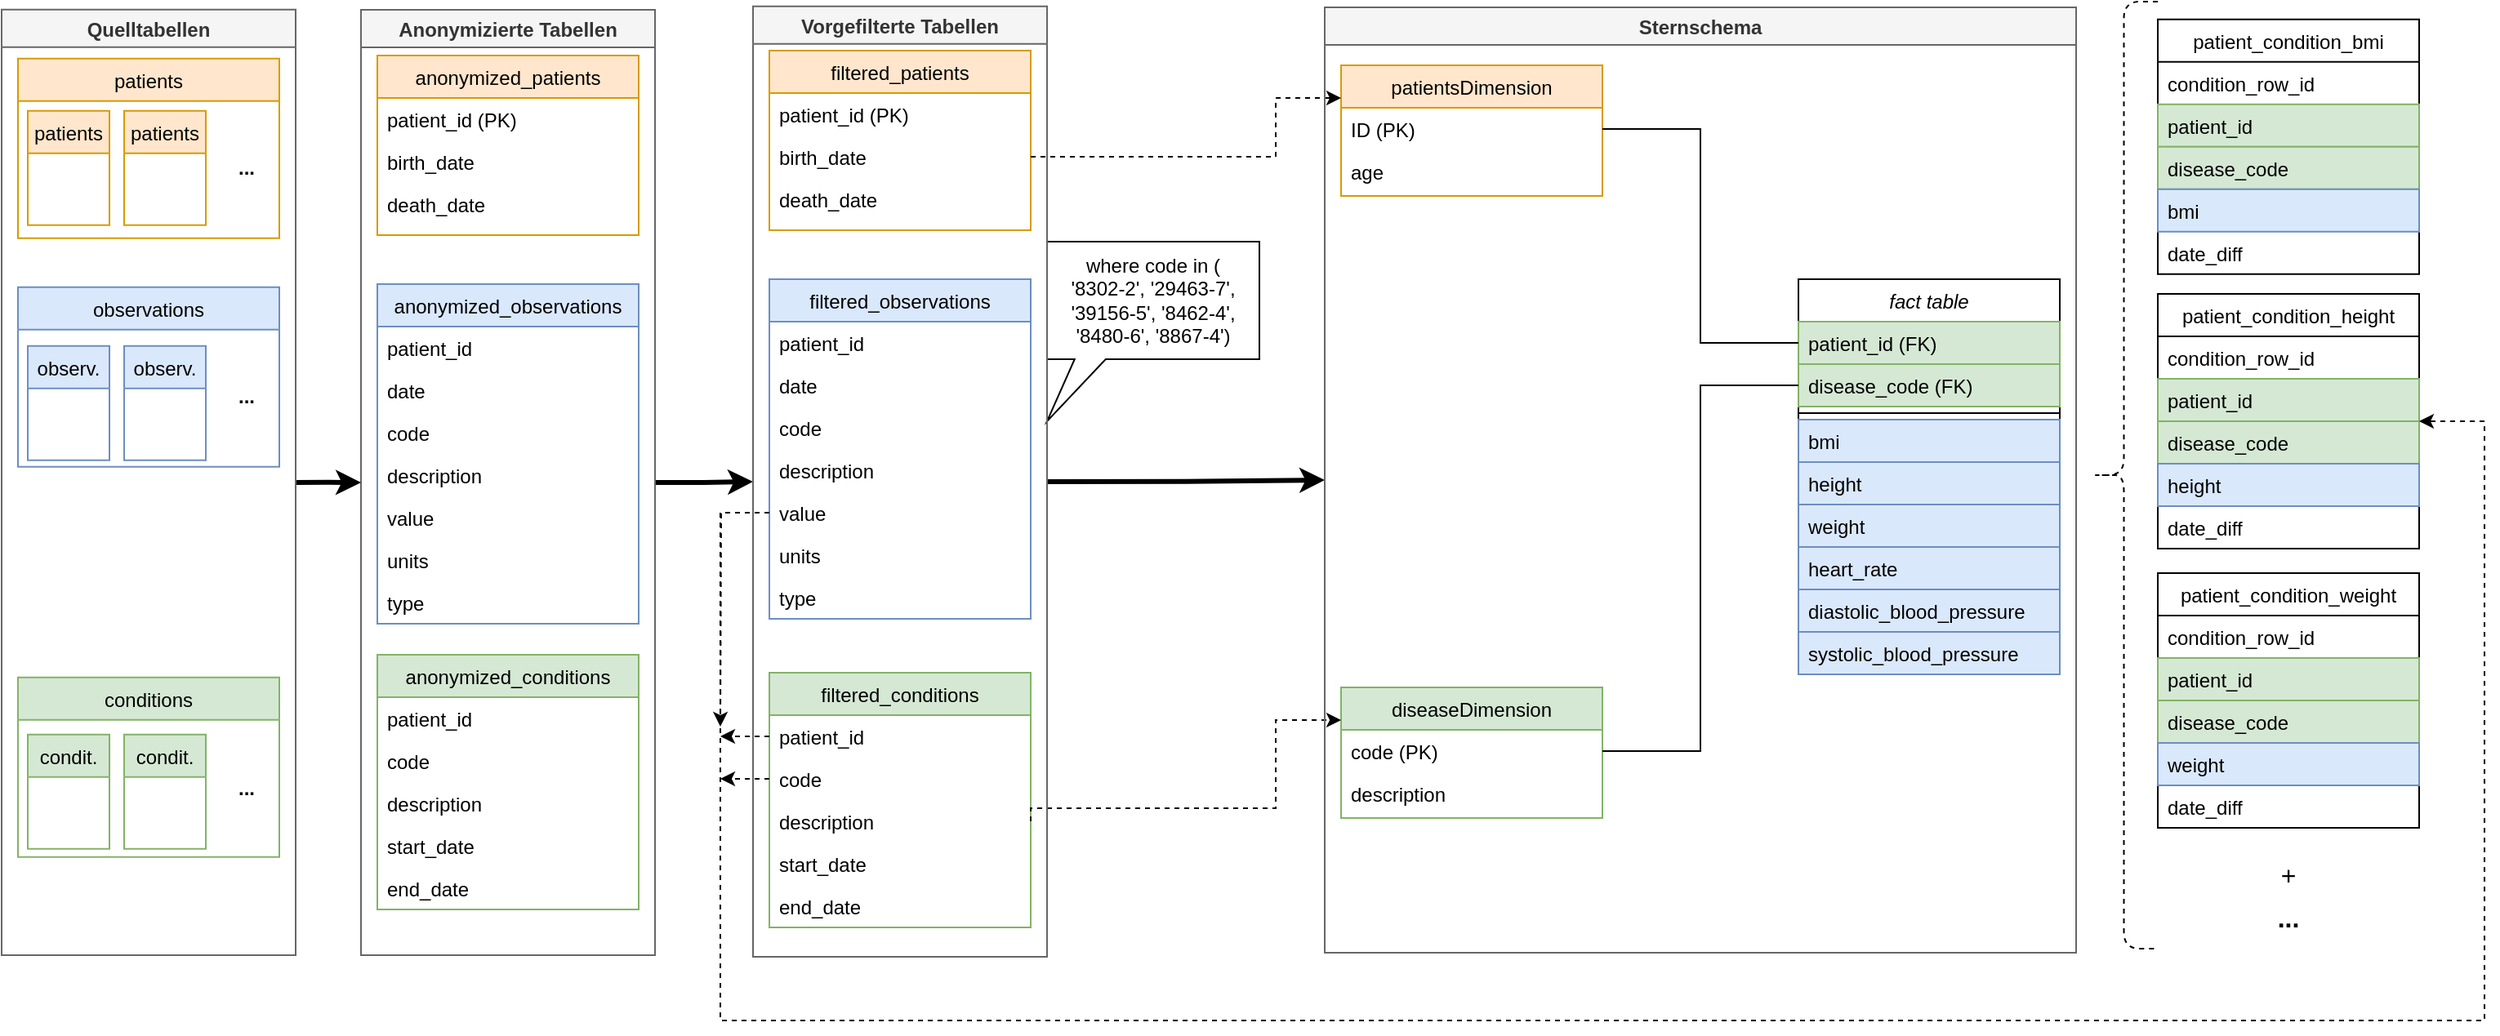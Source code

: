 <mxfile version="20.1.1" type="device"><diagram id="C5RBs43oDa-KdzZeNtuy" name="Page-1"><mxGraphModel dx="2557" dy="912" grid="1" gridSize="10" guides="1" tooltips="1" connect="1" arrows="1" fold="1" page="1" pageScale="1" pageWidth="827" pageHeight="1169" math="0" shadow="0"><root><mxCell id="WIyWlLk6GJQsqaUBKTNV-0"/><mxCell id="WIyWlLk6GJQsqaUBKTNV-1" parent="WIyWlLk6GJQsqaUBKTNV-0"/><mxCell id="zkfFHV4jXpPFQw0GAbJ--0" value="fact table" style="swimlane;fontStyle=2;align=center;verticalAlign=top;childLayout=stackLayout;horizontal=1;startSize=26;horizontalStack=0;resizeParent=1;resizeLast=0;collapsible=1;marginBottom=0;rounded=0;shadow=0;strokeWidth=1;" parent="WIyWlLk6GJQsqaUBKTNV-1" vertex="1"><mxGeometry x="1020" y="216" width="160" height="242" as="geometry"><mxRectangle x="230" y="140" width="160" height="26" as="alternateBounds"/></mxGeometry></mxCell><mxCell id="zkfFHV4jXpPFQw0GAbJ--1" value="patient_id (FK)" style="text;align=left;verticalAlign=top;spacingLeft=4;spacingRight=4;overflow=hidden;rotatable=0;points=[[0,0.5],[1,0.5]];portConstraint=eastwest;fontStyle=0;fillColor=#d5e8d4;strokeColor=#82b366;" parent="zkfFHV4jXpPFQw0GAbJ--0" vertex="1"><mxGeometry y="26" width="160" height="26" as="geometry"/></mxCell><mxCell id="qMmVZTo50jKwcGNxzZUX-9" value="disease_code (FK)" style="text;align=left;verticalAlign=top;spacingLeft=4;spacingRight=4;overflow=hidden;rotatable=0;points=[[0,0.5],[1,0.5]];portConstraint=eastwest;rounded=0;shadow=0;html=0;fontStyle=0;fillColor=#d5e8d4;strokeColor=#82b366;" parent="zkfFHV4jXpPFQw0GAbJ--0" vertex="1"><mxGeometry y="52" width="160" height="26" as="geometry"/></mxCell><mxCell id="zkfFHV4jXpPFQw0GAbJ--4" value="" style="line;html=1;strokeWidth=1;align=left;verticalAlign=middle;spacingTop=-1;spacingLeft=3;spacingRight=3;rotatable=0;labelPosition=right;points=[];portConstraint=eastwest;" parent="zkfFHV4jXpPFQw0GAbJ--0" vertex="1"><mxGeometry y="78" width="160" height="8" as="geometry"/></mxCell><mxCell id="qMmVZTo50jKwcGNxzZUX-28" value="bmi" style="text;align=left;verticalAlign=top;spacingLeft=4;spacingRight=4;overflow=hidden;rotatable=0;points=[[0,0.5],[1,0.5]];portConstraint=eastwest;fillColor=#dae8fc;strokeColor=#6c8ebf;" parent="zkfFHV4jXpPFQw0GAbJ--0" vertex="1"><mxGeometry y="86" width="160" height="26" as="geometry"/></mxCell><mxCell id="qMmVZTo50jKwcGNxzZUX-29" value="height" style="text;align=left;verticalAlign=top;spacingLeft=4;spacingRight=4;overflow=hidden;rotatable=0;points=[[0,0.5],[1,0.5]];portConstraint=eastwest;fillColor=#dae8fc;strokeColor=#6c8ebf;" parent="zkfFHV4jXpPFQw0GAbJ--0" vertex="1"><mxGeometry y="112" width="160" height="26" as="geometry"/></mxCell><mxCell id="zkfFHV4jXpPFQw0GAbJ--5" value="weight" style="text;align=left;verticalAlign=top;spacingLeft=4;spacingRight=4;overflow=hidden;rotatable=0;points=[[0,0.5],[1,0.5]];portConstraint=eastwest;fillColor=#dae8fc;strokeColor=#6c8ebf;" parent="zkfFHV4jXpPFQw0GAbJ--0" vertex="1"><mxGeometry y="138" width="160" height="26" as="geometry"/></mxCell><mxCell id="t4IKYssKCoXJ1zRdxXGO-13" value="heart_rate" style="text;align=left;verticalAlign=top;spacingLeft=4;spacingRight=4;overflow=hidden;rotatable=0;points=[[0,0.5],[1,0.5]];portConstraint=eastwest;fillColor=#dae8fc;strokeColor=#6c8ebf;" parent="zkfFHV4jXpPFQw0GAbJ--0" vertex="1"><mxGeometry y="164" width="160" height="26" as="geometry"/></mxCell><mxCell id="t4IKYssKCoXJ1zRdxXGO-14" value="diastolic_blood_pressure" style="text;align=left;verticalAlign=top;spacingLeft=4;spacingRight=4;overflow=hidden;rotatable=0;points=[[0,0.5],[1,0.5]];portConstraint=eastwest;fillColor=#dae8fc;strokeColor=#6c8ebf;" parent="zkfFHV4jXpPFQw0GAbJ--0" vertex="1"><mxGeometry y="190" width="160" height="26" as="geometry"/></mxCell><mxCell id="t4IKYssKCoXJ1zRdxXGO-15" value="systolic_blood_pressure" style="text;align=left;verticalAlign=top;spacingLeft=4;spacingRight=4;overflow=hidden;rotatable=0;points=[[0,0.5],[1,0.5]];portConstraint=eastwest;fillColor=#dae8fc;strokeColor=#6c8ebf;" parent="zkfFHV4jXpPFQw0GAbJ--0" vertex="1"><mxGeometry y="216" width="160" height="26" as="geometry"/></mxCell><mxCell id="zkfFHV4jXpPFQw0GAbJ--13" value="filtered_observations" style="swimlane;fontStyle=0;align=center;verticalAlign=top;childLayout=stackLayout;horizontal=1;startSize=26;horizontalStack=0;resizeParent=1;resizeLast=0;collapsible=1;marginBottom=0;rounded=0;shadow=0;strokeWidth=1;fillColor=#dae8fc;strokeColor=#6c8ebf;" parent="WIyWlLk6GJQsqaUBKTNV-1" vertex="1"><mxGeometry x="390" y="216" width="160" height="208" as="geometry"><mxRectangle x="340" y="380" width="170" height="26" as="alternateBounds"/></mxGeometry></mxCell><mxCell id="zkfFHV4jXpPFQw0GAbJ--14" value="patient_id" style="text;align=left;verticalAlign=top;spacingLeft=4;spacingRight=4;overflow=hidden;rotatable=0;points=[[0,0.5],[1,0.5]];portConstraint=eastwest;fontStyle=0" parent="zkfFHV4jXpPFQw0GAbJ--13" vertex="1"><mxGeometry y="26" width="160" height="26" as="geometry"/></mxCell><mxCell id="qMmVZTo50jKwcGNxzZUX-24" value="date" style="text;align=left;verticalAlign=top;spacingLeft=4;spacingRight=4;overflow=hidden;rotatable=0;points=[[0,0.5],[1,0.5]];portConstraint=eastwest;" parent="zkfFHV4jXpPFQw0GAbJ--13" vertex="1"><mxGeometry y="52" width="160" height="26" as="geometry"/></mxCell><mxCell id="qMmVZTo50jKwcGNxzZUX-25" value="code" style="text;align=left;verticalAlign=top;spacingLeft=4;spacingRight=4;overflow=hidden;rotatable=0;points=[[0,0.5],[1,0.5]];portConstraint=eastwest;" parent="zkfFHV4jXpPFQw0GAbJ--13" vertex="1"><mxGeometry y="78" width="160" height="26" as="geometry"/></mxCell><mxCell id="MTl4-KDIqjhqHCB-wZ2S-9" value="description" style="text;align=left;verticalAlign=top;spacingLeft=4;spacingRight=4;overflow=hidden;rotatable=0;points=[[0,0.5],[1,0.5]];portConstraint=eastwest;" parent="zkfFHV4jXpPFQw0GAbJ--13" vertex="1"><mxGeometry y="104" width="160" height="26" as="geometry"/></mxCell><mxCell id="MTl4-KDIqjhqHCB-wZ2S-10" value="value" style="text;align=left;verticalAlign=top;spacingLeft=4;spacingRight=4;overflow=hidden;rotatable=0;points=[[0,0.5],[1,0.5]];portConstraint=eastwest;" parent="zkfFHV4jXpPFQw0GAbJ--13" vertex="1"><mxGeometry y="130" width="160" height="26" as="geometry"/></mxCell><mxCell id="MTl4-KDIqjhqHCB-wZ2S-11" value="units" style="text;align=left;verticalAlign=top;spacingLeft=4;spacingRight=4;overflow=hidden;rotatable=0;points=[[0,0.5],[1,0.5]];portConstraint=eastwest;" parent="zkfFHV4jXpPFQw0GAbJ--13" vertex="1"><mxGeometry y="156" width="160" height="26" as="geometry"/></mxCell><mxCell id="qMmVZTo50jKwcGNxzZUX-26" value="type" style="text;align=left;verticalAlign=top;spacingLeft=4;spacingRight=4;overflow=hidden;rotatable=0;points=[[0,0.5],[1,0.5]];portConstraint=eastwest;" parent="zkfFHV4jXpPFQw0GAbJ--13" vertex="1"><mxGeometry y="182" width="160" height="26" as="geometry"/></mxCell><mxCell id="zkfFHV4jXpPFQw0GAbJ--17" value="patientsDimension" style="swimlane;fontStyle=0;align=center;verticalAlign=top;childLayout=stackLayout;horizontal=1;startSize=26;horizontalStack=0;resizeParent=1;resizeLast=0;collapsible=1;marginBottom=0;rounded=0;shadow=0;strokeWidth=1;fillColor=#ffe6cc;strokeColor=#d79b00;" parent="WIyWlLk6GJQsqaUBKTNV-1" vertex="1"><mxGeometry x="740" y="85" width="160" height="80" as="geometry"><mxRectangle x="550" y="140" width="160" height="26" as="alternateBounds"/></mxGeometry></mxCell><mxCell id="zkfFHV4jXpPFQw0GAbJ--18" value="ID (PK)" style="text;align=left;verticalAlign=top;spacingLeft=4;spacingRight=4;overflow=hidden;rotatable=0;points=[[0,0.5],[1,0.5]];portConstraint=eastwest;fontStyle=0" parent="zkfFHV4jXpPFQw0GAbJ--17" vertex="1"><mxGeometry y="26" width="160" height="26" as="geometry"/></mxCell><mxCell id="zkfFHV4jXpPFQw0GAbJ--19" value="age" style="text;align=left;verticalAlign=top;spacingLeft=4;spacingRight=4;overflow=hidden;rotatable=0;points=[[0,0.5],[1,0.5]];portConstraint=eastwest;rounded=0;shadow=0;html=0;" parent="zkfFHV4jXpPFQw0GAbJ--17" vertex="1"><mxGeometry y="52" width="160" height="26" as="geometry"/></mxCell><mxCell id="qMmVZTo50jKwcGNxzZUX-12" value="filtered_conditions" style="swimlane;fontStyle=0;align=center;verticalAlign=top;childLayout=stackLayout;horizontal=1;startSize=26;horizontalStack=0;resizeParent=1;resizeLast=0;collapsible=1;marginBottom=0;rounded=0;shadow=0;strokeWidth=1;fillColor=#d5e8d4;strokeColor=#82b366;" parent="WIyWlLk6GJQsqaUBKTNV-1" vertex="1"><mxGeometry x="390" y="457" width="160" height="156" as="geometry"><mxRectangle x="230" y="140" width="160" height="26" as="alternateBounds"/></mxGeometry></mxCell><mxCell id="qMmVZTo50jKwcGNxzZUX-14" value="patient_id" style="text;align=left;verticalAlign=top;spacingLeft=4;spacingRight=4;overflow=hidden;rotatable=0;points=[[0,0.5],[1,0.5]];portConstraint=eastwest;rounded=0;shadow=0;html=0;" parent="qMmVZTo50jKwcGNxzZUX-12" vertex="1"><mxGeometry y="26" width="160" height="26" as="geometry"/></mxCell><mxCell id="t4IKYssKCoXJ1zRdxXGO-10" value="code" style="text;align=left;verticalAlign=top;spacingLeft=4;spacingRight=4;overflow=hidden;rotatable=0;points=[[0,0.5],[1,0.5]];portConstraint=eastwest;rounded=0;shadow=0;html=0;" parent="qMmVZTo50jKwcGNxzZUX-12" vertex="1"><mxGeometry y="52" width="160" height="26" as="geometry"/></mxCell><mxCell id="t4IKYssKCoXJ1zRdxXGO-11" value="description" style="text;align=left;verticalAlign=top;spacingLeft=4;spacingRight=4;overflow=hidden;rotatable=0;points=[[0,0.5],[1,0.5]];portConstraint=eastwest;rounded=0;shadow=0;html=0;" parent="qMmVZTo50jKwcGNxzZUX-12" vertex="1"><mxGeometry y="78" width="160" height="26" as="geometry"/></mxCell><mxCell id="t4IKYssKCoXJ1zRdxXGO-12" value="start_date" style="text;align=left;verticalAlign=top;spacingLeft=4;spacingRight=4;overflow=hidden;rotatable=0;points=[[0,0.5],[1,0.5]];portConstraint=eastwest;rounded=0;shadow=0;html=0;" parent="qMmVZTo50jKwcGNxzZUX-12" vertex="1"><mxGeometry y="104" width="160" height="26" as="geometry"/></mxCell><mxCell id="MTl4-KDIqjhqHCB-wZ2S-8" value="end_date" style="text;align=left;verticalAlign=top;spacingLeft=4;spacingRight=4;overflow=hidden;rotatable=0;points=[[0,0.5],[1,0.5]];portConstraint=eastwest;rounded=0;shadow=0;html=0;" parent="qMmVZTo50jKwcGNxzZUX-12" vertex="1"><mxGeometry y="130" width="160" height="26" as="geometry"/></mxCell><mxCell id="t4IKYssKCoXJ1zRdxXGO-0" value="diseaseDimension" style="swimlane;fontStyle=0;align=center;verticalAlign=top;childLayout=stackLayout;horizontal=1;startSize=26;horizontalStack=0;resizeParent=1;resizeLast=0;collapsible=1;marginBottom=0;rounded=0;shadow=0;strokeWidth=1;fillColor=#d5e8d4;strokeColor=#82b366;" parent="WIyWlLk6GJQsqaUBKTNV-1" vertex="1"><mxGeometry x="740" y="466" width="160" height="80" as="geometry"><mxRectangle x="550" y="140" width="160" height="26" as="alternateBounds"/></mxGeometry></mxCell><mxCell id="t4IKYssKCoXJ1zRdxXGO-1" value="code (PK)" style="text;align=left;verticalAlign=top;spacingLeft=4;spacingRight=4;overflow=hidden;rotatable=0;points=[[0,0.5],[1,0.5]];portConstraint=eastwest;fontStyle=0" parent="t4IKYssKCoXJ1zRdxXGO-0" vertex="1"><mxGeometry y="26" width="160" height="26" as="geometry"/></mxCell><mxCell id="t4IKYssKCoXJ1zRdxXGO-2" value="description" style="text;align=left;verticalAlign=top;spacingLeft=4;spacingRight=4;overflow=hidden;rotatable=0;points=[[0,0.5],[1,0.5]];portConstraint=eastwest;rounded=0;shadow=0;html=0;" parent="t4IKYssKCoXJ1zRdxXGO-0" vertex="1"><mxGeometry y="52" width="160" height="26" as="geometry"/></mxCell><mxCell id="MTl4-KDIqjhqHCB-wZ2S-0" value="filtered_patients" style="swimlane;fontStyle=0;align=center;verticalAlign=top;childLayout=stackLayout;horizontal=1;startSize=26;horizontalStack=0;resizeParent=1;resizeLast=0;collapsible=1;marginBottom=0;rounded=0;shadow=0;strokeWidth=1;fillColor=#ffe6cc;strokeColor=#d79b00;" parent="WIyWlLk6GJQsqaUBKTNV-1" vertex="1"><mxGeometry x="390" y="76" width="160" height="110" as="geometry"><mxRectangle x="230" y="140" width="160" height="26" as="alternateBounds"/></mxGeometry></mxCell><mxCell id="MTl4-KDIqjhqHCB-wZ2S-2" value="patient_id (PK)" style="text;align=left;verticalAlign=top;spacingLeft=4;spacingRight=4;overflow=hidden;rotatable=0;points=[[0,0.5],[1,0.5]];portConstraint=eastwest;rounded=0;shadow=0;html=0;" parent="MTl4-KDIqjhqHCB-wZ2S-0" vertex="1"><mxGeometry y="26" width="160" height="26" as="geometry"/></mxCell><mxCell id="MTl4-KDIqjhqHCB-wZ2S-4" value="birth_date" style="text;align=left;verticalAlign=top;spacingLeft=4;spacingRight=4;overflow=hidden;rotatable=0;points=[[0,0.5],[1,0.5]];portConstraint=eastwest;rounded=0;shadow=0;html=0;" parent="MTl4-KDIqjhqHCB-wZ2S-0" vertex="1"><mxGeometry y="52" width="160" height="26" as="geometry"/></mxCell><mxCell id="MTl4-KDIqjhqHCB-wZ2S-5" value="death_date" style="text;align=left;verticalAlign=top;spacingLeft=4;spacingRight=4;overflow=hidden;rotatable=0;points=[[0,0.5],[1,0.5]];portConstraint=eastwest;rounded=0;shadow=0;html=0;" parent="MTl4-KDIqjhqHCB-wZ2S-0" vertex="1"><mxGeometry y="78" width="160" height="26" as="geometry"/></mxCell><mxCell id="MTl4-KDIqjhqHCB-wZ2S-13" value="where code in (&lt;br&gt;'8302-2', '29463-7', '39156-5', '8462-4', '8480-6', '8867-4')" style="shape=callout;whiteSpace=wrap;html=1;perimeter=calloutPerimeter;position2=0;size=38;position=0.13;base=19;" parent="WIyWlLk6GJQsqaUBKTNV-1" vertex="1"><mxGeometry x="560" y="193" width="130" height="110" as="geometry"/></mxCell><mxCell id="MTl4-KDIqjhqHCB-wZ2S-15" value="patient_condition_bmi" style="swimlane;fontStyle=0;align=center;verticalAlign=top;childLayout=stackLayout;horizontal=1;startSize=26;horizontalStack=0;resizeParent=1;resizeLast=0;collapsible=1;marginBottom=0;rounded=0;shadow=0;strokeWidth=1;" parent="WIyWlLk6GJQsqaUBKTNV-1" vertex="1"><mxGeometry x="1240" y="56.89" width="160" height="156" as="geometry"><mxRectangle x="230" y="140" width="160" height="26" as="alternateBounds"/></mxGeometry></mxCell><mxCell id="MTl4-KDIqjhqHCB-wZ2S-16" value="condition_row_id" style="text;align=left;verticalAlign=top;spacingLeft=4;spacingRight=4;overflow=hidden;rotatable=0;points=[[0,0.5],[1,0.5]];portConstraint=eastwest;rounded=0;shadow=0;html=0;" parent="MTl4-KDIqjhqHCB-wZ2S-15" vertex="1"><mxGeometry y="26" width="160" height="26" as="geometry"/></mxCell><mxCell id="MTl4-KDIqjhqHCB-wZ2S-17" value="patient_id" style="text;align=left;verticalAlign=top;spacingLeft=4;spacingRight=4;overflow=hidden;rotatable=0;points=[[0,0.5],[1,0.5]];portConstraint=eastwest;rounded=0;shadow=0;html=0;fillColor=#d5e8d4;strokeColor=#82b366;" parent="MTl4-KDIqjhqHCB-wZ2S-15" vertex="1"><mxGeometry y="52" width="160" height="26" as="geometry"/></mxCell><mxCell id="MTl4-KDIqjhqHCB-wZ2S-18" value="disease_code" style="text;align=left;verticalAlign=top;spacingLeft=4;spacingRight=4;overflow=hidden;rotatable=0;points=[[0,0.5],[1,0.5]];portConstraint=eastwest;rounded=0;shadow=0;html=0;fillColor=#d5e8d4;strokeColor=#82b366;" parent="MTl4-KDIqjhqHCB-wZ2S-15" vertex="1"><mxGeometry y="78" width="160" height="26" as="geometry"/></mxCell><mxCell id="MTl4-KDIqjhqHCB-wZ2S-19" value="bmi" style="text;align=left;verticalAlign=top;spacingLeft=4;spacingRight=4;overflow=hidden;rotatable=0;points=[[0,0.5],[1,0.5]];portConstraint=eastwest;rounded=0;shadow=0;html=0;fillColor=#dae8fc;strokeColor=#6c8ebf;" parent="MTl4-KDIqjhqHCB-wZ2S-15" vertex="1"><mxGeometry y="104" width="160" height="26" as="geometry"/></mxCell><mxCell id="MTl4-KDIqjhqHCB-wZ2S-20" value="date_diff" style="text;align=left;verticalAlign=top;spacingLeft=4;spacingRight=4;overflow=hidden;rotatable=0;points=[[0,0.5],[1,0.5]];portConstraint=eastwest;rounded=0;shadow=0;html=0;" parent="MTl4-KDIqjhqHCB-wZ2S-15" vertex="1"><mxGeometry y="130" width="160" height="26" as="geometry"/></mxCell><mxCell id="MTl4-KDIqjhqHCB-wZ2S-21" value="patient_condition_height" style="swimlane;fontStyle=0;align=center;verticalAlign=top;childLayout=stackLayout;horizontal=1;startSize=26;horizontalStack=0;resizeParent=1;resizeLast=0;collapsible=1;marginBottom=0;rounded=0;shadow=0;strokeWidth=1;" parent="WIyWlLk6GJQsqaUBKTNV-1" vertex="1"><mxGeometry x="1240" y="225" width="160" height="156" as="geometry"><mxRectangle x="230" y="140" width="160" height="26" as="alternateBounds"/></mxGeometry></mxCell><mxCell id="MTl4-KDIqjhqHCB-wZ2S-22" value="condition_row_id" style="text;align=left;verticalAlign=top;spacingLeft=4;spacingRight=4;overflow=hidden;rotatable=0;points=[[0,0.5],[1,0.5]];portConstraint=eastwest;rounded=0;shadow=0;html=0;" parent="MTl4-KDIqjhqHCB-wZ2S-21" vertex="1"><mxGeometry y="26" width="160" height="26" as="geometry"/></mxCell><mxCell id="MTl4-KDIqjhqHCB-wZ2S-23" value="patient_id" style="text;align=left;verticalAlign=top;spacingLeft=4;spacingRight=4;overflow=hidden;rotatable=0;points=[[0,0.5],[1,0.5]];portConstraint=eastwest;rounded=0;shadow=0;html=0;fillColor=#d5e8d4;strokeColor=#82b366;" parent="MTl4-KDIqjhqHCB-wZ2S-21" vertex="1"><mxGeometry y="52" width="160" height="26" as="geometry"/></mxCell><mxCell id="MTl4-KDIqjhqHCB-wZ2S-24" value="disease_code" style="text;align=left;verticalAlign=top;spacingLeft=4;spacingRight=4;overflow=hidden;rotatable=0;points=[[0,0.5],[1,0.5]];portConstraint=eastwest;rounded=0;shadow=0;html=0;fillColor=#d5e8d4;strokeColor=#82b366;" parent="MTl4-KDIqjhqHCB-wZ2S-21" vertex="1"><mxGeometry y="78" width="160" height="26" as="geometry"/></mxCell><mxCell id="MTl4-KDIqjhqHCB-wZ2S-25" value="height" style="text;align=left;verticalAlign=top;spacingLeft=4;spacingRight=4;overflow=hidden;rotatable=0;points=[[0,0.5],[1,0.5]];portConstraint=eastwest;rounded=0;shadow=0;html=0;fillColor=#dae8fc;strokeColor=#6c8ebf;" parent="MTl4-KDIqjhqHCB-wZ2S-21" vertex="1"><mxGeometry y="104" width="160" height="26" as="geometry"/></mxCell><mxCell id="MTl4-KDIqjhqHCB-wZ2S-26" value="date_diff" style="text;align=left;verticalAlign=top;spacingLeft=4;spacingRight=4;overflow=hidden;rotatable=0;points=[[0,0.5],[1,0.5]];portConstraint=eastwest;rounded=0;shadow=0;html=0;" parent="MTl4-KDIqjhqHCB-wZ2S-21" vertex="1"><mxGeometry y="130" width="160" height="26" as="geometry"/></mxCell><mxCell id="MTl4-KDIqjhqHCB-wZ2S-27" value="patient_condition_weight" style="swimlane;fontStyle=0;align=center;verticalAlign=top;childLayout=stackLayout;horizontal=1;startSize=26;horizontalStack=0;resizeParent=1;resizeLast=0;collapsible=1;marginBottom=0;rounded=0;shadow=0;strokeWidth=1;" parent="WIyWlLk6GJQsqaUBKTNV-1" vertex="1"><mxGeometry x="1240" y="396" width="160" height="156" as="geometry"><mxRectangle x="230" y="140" width="160" height="26" as="alternateBounds"/></mxGeometry></mxCell><mxCell id="MTl4-KDIqjhqHCB-wZ2S-28" value="condition_row_id" style="text;align=left;verticalAlign=top;spacingLeft=4;spacingRight=4;overflow=hidden;rotatable=0;points=[[0,0.5],[1,0.5]];portConstraint=eastwest;rounded=0;shadow=0;html=0;" parent="MTl4-KDIqjhqHCB-wZ2S-27" vertex="1"><mxGeometry y="26" width="160" height="26" as="geometry"/></mxCell><mxCell id="MTl4-KDIqjhqHCB-wZ2S-29" value="patient_id" style="text;align=left;verticalAlign=top;spacingLeft=4;spacingRight=4;overflow=hidden;rotatable=0;points=[[0,0.5],[1,0.5]];portConstraint=eastwest;rounded=0;shadow=0;html=0;fillColor=#d5e8d4;strokeColor=#82b366;" parent="MTl4-KDIqjhqHCB-wZ2S-27" vertex="1"><mxGeometry y="52" width="160" height="26" as="geometry"/></mxCell><mxCell id="MTl4-KDIqjhqHCB-wZ2S-30" value="disease_code" style="text;align=left;verticalAlign=top;spacingLeft=4;spacingRight=4;overflow=hidden;rotatable=0;points=[[0,0.5],[1,0.5]];portConstraint=eastwest;rounded=0;shadow=0;html=0;fillColor=#d5e8d4;strokeColor=#82b366;" parent="MTl4-KDIqjhqHCB-wZ2S-27" vertex="1"><mxGeometry y="78" width="160" height="26" as="geometry"/></mxCell><mxCell id="MTl4-KDIqjhqHCB-wZ2S-31" value="weight" style="text;align=left;verticalAlign=top;spacingLeft=4;spacingRight=4;overflow=hidden;rotatable=0;points=[[0,0.5],[1,0.5]];portConstraint=eastwest;rounded=0;shadow=0;html=0;fillColor=#dae8fc;strokeColor=#6c8ebf;" parent="MTl4-KDIqjhqHCB-wZ2S-27" vertex="1"><mxGeometry y="104" width="160" height="26" as="geometry"/></mxCell><mxCell id="MTl4-KDIqjhqHCB-wZ2S-32" value="date_diff" style="text;align=left;verticalAlign=top;spacingLeft=4;spacingRight=4;overflow=hidden;rotatable=0;points=[[0,0.5],[1,0.5]];portConstraint=eastwest;rounded=0;shadow=0;html=0;" parent="MTl4-KDIqjhqHCB-wZ2S-27" vertex="1"><mxGeometry y="130" width="160" height="26" as="geometry"/></mxCell><mxCell id="5xCJcdMKKyz4jh48oasc-56" style="edgeStyle=orthogonalEdgeStyle;rounded=0;orthogonalLoop=1;jettySize=auto;html=1;exitX=1;exitY=0.5;exitDx=0;exitDy=0;entryX=0;entryY=0.5;entryDx=0;entryDy=0;endArrow=classic;endFill=1;strokeWidth=3;" edge="1" parent="WIyWlLk6GJQsqaUBKTNV-1" source="cdO47ENHXWpeeM8S2Q83-11" target="5xCJcdMKKyz4jh48oasc-42"><mxGeometry relative="1" as="geometry"/></mxCell><mxCell id="cdO47ENHXWpeeM8S2Q83-11" value="Anonymizierte Tabellen" style="swimlane;fillColor=#f5f5f5;fontColor=#333333;strokeColor=#666666;" parent="WIyWlLk6GJQsqaUBKTNV-1" vertex="1"><mxGeometry x="140" y="51" width="180" height="579" as="geometry"/></mxCell><mxCell id="cdO47ENHXWpeeM8S2Q83-37" value="&lt;font style=&quot;font-size: 16px;&quot;&gt;&lt;b&gt;...&lt;/b&gt;&lt;/font&gt;" style="text;html=1;strokeColor=none;fillColor=none;align=center;verticalAlign=middle;whiteSpace=wrap;rounded=0;" parent="WIyWlLk6GJQsqaUBKTNV-1" vertex="1"><mxGeometry x="1290" y="592" width="60" height="30" as="geometry"/></mxCell><mxCell id="cdO47ENHXWpeeM8S2Q83-38" value="" style="shape=curlyBracket;whiteSpace=wrap;html=1;rounded=1;fontSize=16;rotation=0;size=0.5;strokeColor=default;dashed=1;" parent="WIyWlLk6GJQsqaUBKTNV-1" vertex="1"><mxGeometry x="1198.5" y="46" width="41.5" height="580" as="geometry"/></mxCell><mxCell id="cdO47ENHXWpeeM8S2Q83-42" value="+" style="text;html=1;strokeColor=none;fillColor=none;align=center;verticalAlign=middle;whiteSpace=wrap;rounded=0;fontSize=16;" parent="WIyWlLk6GJQsqaUBKTNV-1" vertex="1"><mxGeometry x="1305" y="566" width="30" height="30" as="geometry"/></mxCell><mxCell id="5xCJcdMKKyz4jh48oasc-0" value="anonymized_observations" style="swimlane;fontStyle=0;align=center;verticalAlign=top;childLayout=stackLayout;horizontal=1;startSize=26;horizontalStack=0;resizeParent=1;resizeLast=0;collapsible=1;marginBottom=0;rounded=0;shadow=0;strokeWidth=1;fillColor=#dae8fc;strokeColor=#6c8ebf;" vertex="1" parent="WIyWlLk6GJQsqaUBKTNV-1"><mxGeometry x="150" y="219" width="160" height="208" as="geometry"><mxRectangle x="340" y="380" width="170" height="26" as="alternateBounds"/></mxGeometry></mxCell><mxCell id="5xCJcdMKKyz4jh48oasc-1" value="patient_id" style="text;align=left;verticalAlign=top;spacingLeft=4;spacingRight=4;overflow=hidden;rotatable=0;points=[[0,0.5],[1,0.5]];portConstraint=eastwest;fontStyle=0" vertex="1" parent="5xCJcdMKKyz4jh48oasc-0"><mxGeometry y="26" width="160" height="26" as="geometry"/></mxCell><mxCell id="5xCJcdMKKyz4jh48oasc-2" value="date" style="text;align=left;verticalAlign=top;spacingLeft=4;spacingRight=4;overflow=hidden;rotatable=0;points=[[0,0.5],[1,0.5]];portConstraint=eastwest;" vertex="1" parent="5xCJcdMKKyz4jh48oasc-0"><mxGeometry y="52" width="160" height="26" as="geometry"/></mxCell><mxCell id="5xCJcdMKKyz4jh48oasc-3" value="code" style="text;align=left;verticalAlign=top;spacingLeft=4;spacingRight=4;overflow=hidden;rotatable=0;points=[[0,0.5],[1,0.5]];portConstraint=eastwest;" vertex="1" parent="5xCJcdMKKyz4jh48oasc-0"><mxGeometry y="78" width="160" height="26" as="geometry"/></mxCell><mxCell id="5xCJcdMKKyz4jh48oasc-4" value="description" style="text;align=left;verticalAlign=top;spacingLeft=4;spacingRight=4;overflow=hidden;rotatable=0;points=[[0,0.5],[1,0.5]];portConstraint=eastwest;" vertex="1" parent="5xCJcdMKKyz4jh48oasc-0"><mxGeometry y="104" width="160" height="26" as="geometry"/></mxCell><mxCell id="5xCJcdMKKyz4jh48oasc-5" value="value" style="text;align=left;verticalAlign=top;spacingLeft=4;spacingRight=4;overflow=hidden;rotatable=0;points=[[0,0.5],[1,0.5]];portConstraint=eastwest;" vertex="1" parent="5xCJcdMKKyz4jh48oasc-0"><mxGeometry y="130" width="160" height="26" as="geometry"/></mxCell><mxCell id="5xCJcdMKKyz4jh48oasc-6" value="units" style="text;align=left;verticalAlign=top;spacingLeft=4;spacingRight=4;overflow=hidden;rotatable=0;points=[[0,0.5],[1,0.5]];portConstraint=eastwest;" vertex="1" parent="5xCJcdMKKyz4jh48oasc-0"><mxGeometry y="156" width="160" height="26" as="geometry"/></mxCell><mxCell id="5xCJcdMKKyz4jh48oasc-7" value="type" style="text;align=left;verticalAlign=top;spacingLeft=4;spacingRight=4;overflow=hidden;rotatable=0;points=[[0,0.5],[1,0.5]];portConstraint=eastwest;" vertex="1" parent="5xCJcdMKKyz4jh48oasc-0"><mxGeometry y="182" width="160" height="26" as="geometry"/></mxCell><mxCell id="5xCJcdMKKyz4jh48oasc-8" value="anonymized_conditions" style="swimlane;fontStyle=0;align=center;verticalAlign=top;childLayout=stackLayout;horizontal=1;startSize=26;horizontalStack=0;resizeParent=1;resizeLast=0;collapsible=1;marginBottom=0;rounded=0;shadow=0;strokeWidth=1;fillColor=#d5e8d4;strokeColor=#82b366;" vertex="1" parent="WIyWlLk6GJQsqaUBKTNV-1"><mxGeometry x="150" y="446" width="160" height="156" as="geometry"><mxRectangle x="230" y="140" width="160" height="26" as="alternateBounds"/></mxGeometry></mxCell><mxCell id="5xCJcdMKKyz4jh48oasc-9" value="patient_id" style="text;align=left;verticalAlign=top;spacingLeft=4;spacingRight=4;overflow=hidden;rotatable=0;points=[[0,0.5],[1,0.5]];portConstraint=eastwest;rounded=0;shadow=0;html=0;" vertex="1" parent="5xCJcdMKKyz4jh48oasc-8"><mxGeometry y="26" width="160" height="26" as="geometry"/></mxCell><mxCell id="5xCJcdMKKyz4jh48oasc-10" value="code" style="text;align=left;verticalAlign=top;spacingLeft=4;spacingRight=4;overflow=hidden;rotatable=0;points=[[0,0.5],[1,0.5]];portConstraint=eastwest;rounded=0;shadow=0;html=0;" vertex="1" parent="5xCJcdMKKyz4jh48oasc-8"><mxGeometry y="52" width="160" height="26" as="geometry"/></mxCell><mxCell id="5xCJcdMKKyz4jh48oasc-11" value="description" style="text;align=left;verticalAlign=top;spacingLeft=4;spacingRight=4;overflow=hidden;rotatable=0;points=[[0,0.5],[1,0.5]];portConstraint=eastwest;rounded=0;shadow=0;html=0;" vertex="1" parent="5xCJcdMKKyz4jh48oasc-8"><mxGeometry y="78" width="160" height="26" as="geometry"/></mxCell><mxCell id="5xCJcdMKKyz4jh48oasc-12" value="start_date" style="text;align=left;verticalAlign=top;spacingLeft=4;spacingRight=4;overflow=hidden;rotatable=0;points=[[0,0.5],[1,0.5]];portConstraint=eastwest;rounded=0;shadow=0;html=0;" vertex="1" parent="5xCJcdMKKyz4jh48oasc-8"><mxGeometry y="104" width="160" height="26" as="geometry"/></mxCell><mxCell id="5xCJcdMKKyz4jh48oasc-13" value="end_date" style="text;align=left;verticalAlign=top;spacingLeft=4;spacingRight=4;overflow=hidden;rotatable=0;points=[[0,0.5],[1,0.5]];portConstraint=eastwest;rounded=0;shadow=0;html=0;" vertex="1" parent="5xCJcdMKKyz4jh48oasc-8"><mxGeometry y="130" width="160" height="26" as="geometry"/></mxCell><mxCell id="5xCJcdMKKyz4jh48oasc-14" value="anonymized_patients" style="swimlane;fontStyle=0;align=center;verticalAlign=top;childLayout=stackLayout;horizontal=1;startSize=26;horizontalStack=0;resizeParent=1;resizeLast=0;collapsible=1;marginBottom=0;rounded=0;shadow=0;strokeWidth=1;fillColor=#ffe6cc;strokeColor=#d79b00;" vertex="1" parent="WIyWlLk6GJQsqaUBKTNV-1"><mxGeometry x="150" y="79" width="160" height="110" as="geometry"><mxRectangle x="230" y="140" width="160" height="26" as="alternateBounds"/></mxGeometry></mxCell><mxCell id="5xCJcdMKKyz4jh48oasc-15" value="patient_id (PK)" style="text;align=left;verticalAlign=top;spacingLeft=4;spacingRight=4;overflow=hidden;rotatable=0;points=[[0,0.5],[1,0.5]];portConstraint=eastwest;rounded=0;shadow=0;html=0;" vertex="1" parent="5xCJcdMKKyz4jh48oasc-14"><mxGeometry y="26" width="160" height="26" as="geometry"/></mxCell><mxCell id="5xCJcdMKKyz4jh48oasc-16" value="birth_date" style="text;align=left;verticalAlign=top;spacingLeft=4;spacingRight=4;overflow=hidden;rotatable=0;points=[[0,0.5],[1,0.5]];portConstraint=eastwest;rounded=0;shadow=0;html=0;" vertex="1" parent="5xCJcdMKKyz4jh48oasc-14"><mxGeometry y="52" width="160" height="26" as="geometry"/></mxCell><mxCell id="5xCJcdMKKyz4jh48oasc-17" value="death_date" style="text;align=left;verticalAlign=top;spacingLeft=4;spacingRight=4;overflow=hidden;rotatable=0;points=[[0,0.5],[1,0.5]];portConstraint=eastwest;rounded=0;shadow=0;html=0;" vertex="1" parent="5xCJcdMKKyz4jh48oasc-14"><mxGeometry y="78" width="160" height="26" as="geometry"/></mxCell><mxCell id="5xCJcdMKKyz4jh48oasc-25" style="edgeStyle=orthogonalEdgeStyle;rounded=0;orthogonalLoop=1;jettySize=auto;html=1;exitX=1;exitY=0.5;exitDx=0;exitDy=0;dashed=1;entryX=0;entryY=0.25;entryDx=0;entryDy=0;" edge="1" parent="WIyWlLk6GJQsqaUBKTNV-1" source="MTl4-KDIqjhqHCB-wZ2S-4" target="zkfFHV4jXpPFQw0GAbJ--17"><mxGeometry relative="1" as="geometry"><mxPoint x="740" y="90" as="targetPoint"/><Array as="points"><mxPoint x="700" y="141"/><mxPoint x="700" y="105"/></Array></mxGeometry></mxCell><mxCell id="5xCJcdMKKyz4jh48oasc-26" style="edgeStyle=orthogonalEdgeStyle;rounded=0;orthogonalLoop=1;jettySize=auto;html=1;exitX=1;exitY=0.5;exitDx=0;exitDy=0;entryX=0;entryY=0.25;entryDx=0;entryDy=0;dashed=1;" edge="1" parent="WIyWlLk6GJQsqaUBKTNV-1" source="t4IKYssKCoXJ1zRdxXGO-11" target="t4IKYssKCoXJ1zRdxXGO-0"><mxGeometry relative="1" as="geometry"><Array as="points"><mxPoint x="550" y="540"/><mxPoint x="700" y="540"/><mxPoint x="700" y="486"/></Array></mxGeometry></mxCell><mxCell id="5xCJcdMKKyz4jh48oasc-27" style="edgeStyle=orthogonalEdgeStyle;rounded=0;orthogonalLoop=1;jettySize=auto;html=1;exitX=1;exitY=0.5;exitDx=0;exitDy=0;endArrow=none;endFill=0;" edge="1" parent="WIyWlLk6GJQsqaUBKTNV-1" source="t4IKYssKCoXJ1zRdxXGO-1" target="qMmVZTo50jKwcGNxzZUX-9"><mxGeometry relative="1" as="geometry"/></mxCell><mxCell id="5xCJcdMKKyz4jh48oasc-28" style="edgeStyle=orthogonalEdgeStyle;rounded=0;orthogonalLoop=1;jettySize=auto;html=1;exitX=1;exitY=0.5;exitDx=0;exitDy=0;entryX=0;entryY=0.5;entryDx=0;entryDy=0;endArrow=none;endFill=0;" edge="1" parent="WIyWlLk6GJQsqaUBKTNV-1" source="zkfFHV4jXpPFQw0GAbJ--18" target="zkfFHV4jXpPFQw0GAbJ--1"><mxGeometry relative="1" as="geometry"/></mxCell><mxCell id="5xCJcdMKKyz4jh48oasc-54" style="edgeStyle=orthogonalEdgeStyle;rounded=0;orthogonalLoop=1;jettySize=auto;html=1;exitX=1;exitY=0.5;exitDx=0;exitDy=0;endArrow=classic;endFill=1;strokeWidth=3;entryX=0;entryY=0.5;entryDx=0;entryDy=0;" edge="1" parent="WIyWlLk6GJQsqaUBKTNV-1" source="5xCJcdMKKyz4jh48oasc-29" target="cdO47ENHXWpeeM8S2Q83-11"><mxGeometry relative="1" as="geometry"><mxPoint x="140" y="331" as="targetPoint"/></mxGeometry></mxCell><mxCell id="5xCJcdMKKyz4jh48oasc-29" value="Quelltabellen" style="swimlane;fillColor=#f5f5f5;fontColor=#333333;strokeColor=#666666;" vertex="1" parent="WIyWlLk6GJQsqaUBKTNV-1"><mxGeometry x="-80" y="50.89" width="180" height="579.11" as="geometry"/></mxCell><mxCell id="5xCJcdMKKyz4jh48oasc-30" value="conditions" style="swimlane;fontStyle=0;align=center;verticalAlign=top;childLayout=stackLayout;horizontal=1;startSize=26;horizontalStack=0;resizeParent=1;resizeLast=0;collapsible=1;marginBottom=0;rounded=0;shadow=0;strokeWidth=1;fillColor=#d5e8d4;strokeColor=#82b366;" vertex="1" parent="5xCJcdMKKyz4jh48oasc-29"><mxGeometry x="10" y="409" width="160" height="110" as="geometry"><mxRectangle x="230" y="140" width="160" height="26" as="alternateBounds"/></mxGeometry></mxCell><mxCell id="5xCJcdMKKyz4jh48oasc-31" value="patients" style="swimlane;fontStyle=0;align=center;verticalAlign=top;childLayout=stackLayout;horizontal=1;startSize=26;horizontalStack=0;resizeParent=1;resizeLast=0;collapsible=1;marginBottom=0;rounded=0;shadow=0;strokeWidth=1;fillColor=#ffe6cc;strokeColor=#d79b00;" vertex="1" parent="5xCJcdMKKyz4jh48oasc-29"><mxGeometry x="16" y="62" width="50" height="70" as="geometry"><mxRectangle x="230" y="140" width="160" height="26" as="alternateBounds"/></mxGeometry></mxCell><mxCell id="5xCJcdMKKyz4jh48oasc-32" value="patients" style="swimlane;fontStyle=0;align=center;verticalAlign=top;childLayout=stackLayout;horizontal=1;startSize=26;horizontalStack=0;resizeParent=1;resizeLast=0;collapsible=1;marginBottom=0;rounded=0;shadow=0;strokeWidth=1;fillColor=#ffe6cc;strokeColor=#d79b00;" vertex="1" parent="5xCJcdMKKyz4jh48oasc-29"><mxGeometry x="75" y="62" width="50" height="70" as="geometry"><mxRectangle x="230" y="140" width="160" height="26" as="alternateBounds"/></mxGeometry></mxCell><mxCell id="5xCJcdMKKyz4jh48oasc-33" value="&lt;b&gt;...&lt;/b&gt;" style="text;html=1;strokeColor=none;fillColor=none;align=center;verticalAlign=middle;whiteSpace=wrap;rounded=0;" vertex="1" parent="5xCJcdMKKyz4jh48oasc-29"><mxGeometry x="125" y="82" width="50" height="30" as="geometry"/></mxCell><mxCell id="5xCJcdMKKyz4jh48oasc-34" value="observ." style="swimlane;fontStyle=0;align=center;verticalAlign=top;childLayout=stackLayout;horizontal=1;startSize=26;horizontalStack=0;resizeParent=1;resizeLast=0;collapsible=1;marginBottom=0;rounded=0;shadow=0;strokeWidth=1;fillColor=#dae8fc;strokeColor=#6c8ebf;" vertex="1" parent="5xCJcdMKKyz4jh48oasc-29"><mxGeometry x="16" y="206" width="50" height="70" as="geometry"><mxRectangle x="230" y="140" width="160" height="26" as="alternateBounds"/></mxGeometry></mxCell><mxCell id="5xCJcdMKKyz4jh48oasc-35" value="observ." style="swimlane;fontStyle=0;align=center;verticalAlign=top;childLayout=stackLayout;horizontal=1;startSize=26;horizontalStack=0;resizeParent=1;resizeLast=0;collapsible=1;marginBottom=0;rounded=0;shadow=0;strokeWidth=1;fillColor=#dae8fc;strokeColor=#6c8ebf;" vertex="1" parent="5xCJcdMKKyz4jh48oasc-29"><mxGeometry x="75" y="206" width="50" height="70" as="geometry"><mxRectangle x="230" y="140" width="160" height="26" as="alternateBounds"/></mxGeometry></mxCell><mxCell id="5xCJcdMKKyz4jh48oasc-36" value="&lt;b&gt;...&lt;/b&gt;" style="text;html=1;strokeColor=none;fillColor=none;align=center;verticalAlign=middle;whiteSpace=wrap;rounded=0;" vertex="1" parent="5xCJcdMKKyz4jh48oasc-29"><mxGeometry x="125" y="222" width="50" height="30" as="geometry"/></mxCell><mxCell id="5xCJcdMKKyz4jh48oasc-37" value="condit." style="swimlane;fontStyle=0;align=center;verticalAlign=top;childLayout=stackLayout;horizontal=1;startSize=26;horizontalStack=0;resizeParent=1;resizeLast=0;collapsible=1;marginBottom=0;rounded=0;shadow=0;strokeWidth=1;fillColor=#d5e8d4;strokeColor=#82b366;" vertex="1" parent="5xCJcdMKKyz4jh48oasc-29"><mxGeometry x="16" y="444" width="50" height="70" as="geometry"><mxRectangle x="230" y="140" width="160" height="26" as="alternateBounds"/></mxGeometry></mxCell><mxCell id="5xCJcdMKKyz4jh48oasc-38" value="condit." style="swimlane;fontStyle=0;align=center;verticalAlign=top;childLayout=stackLayout;horizontal=1;startSize=26;horizontalStack=0;resizeParent=1;resizeLast=0;collapsible=1;marginBottom=0;rounded=0;shadow=0;strokeWidth=1;fillColor=#d5e8d4;strokeColor=#82b366;" vertex="1" parent="5xCJcdMKKyz4jh48oasc-29"><mxGeometry x="75" y="444" width="50" height="70" as="geometry"><mxRectangle x="230" y="140" width="160" height="26" as="alternateBounds"/></mxGeometry></mxCell><mxCell id="5xCJcdMKKyz4jh48oasc-39" value="patients" style="swimlane;fontStyle=0;align=center;verticalAlign=top;childLayout=stackLayout;horizontal=1;startSize=26;horizontalStack=0;resizeParent=1;resizeLast=0;collapsible=1;marginBottom=0;rounded=0;shadow=0;strokeWidth=1;fillColor=#ffe6cc;strokeColor=#d79b00;" vertex="1" parent="5xCJcdMKKyz4jh48oasc-29"><mxGeometry x="10" y="30" width="160" height="110" as="geometry"><mxRectangle x="230" y="140" width="160" height="26" as="alternateBounds"/></mxGeometry></mxCell><mxCell id="5xCJcdMKKyz4jh48oasc-40" value="observations" style="swimlane;fontStyle=0;align=center;verticalAlign=top;childLayout=stackLayout;horizontal=1;startSize=26;horizontalStack=0;resizeParent=1;resizeLast=0;collapsible=1;marginBottom=0;rounded=0;shadow=0;strokeWidth=1;fillColor=#dae8fc;strokeColor=#6c8ebf;" vertex="1" parent="5xCJcdMKKyz4jh48oasc-29"><mxGeometry x="10" y="170" width="160" height="110" as="geometry"><mxRectangle x="230" y="140" width="160" height="26" as="alternateBounds"/></mxGeometry></mxCell><mxCell id="5xCJcdMKKyz4jh48oasc-41" value="&lt;b&gt;...&lt;/b&gt;" style="text;html=1;strokeColor=none;fillColor=none;align=center;verticalAlign=middle;whiteSpace=wrap;rounded=0;" vertex="1" parent="5xCJcdMKKyz4jh48oasc-29"><mxGeometry x="125" y="462" width="50" height="30" as="geometry"/></mxCell><mxCell id="5xCJcdMKKyz4jh48oasc-58" style="edgeStyle=orthogonalEdgeStyle;rounded=0;orthogonalLoop=1;jettySize=auto;html=1;exitX=1;exitY=0.5;exitDx=0;exitDy=0;entryX=0;entryY=0.5;entryDx=0;entryDy=0;endArrow=classic;endFill=1;strokeWidth=3;" edge="1" parent="WIyWlLk6GJQsqaUBKTNV-1" source="5xCJcdMKKyz4jh48oasc-42" target="5xCJcdMKKyz4jh48oasc-43"><mxGeometry relative="1" as="geometry"/></mxCell><mxCell id="5xCJcdMKKyz4jh48oasc-42" value="Vorgefilterte Tabellen" style="swimlane;fillColor=#f5f5f5;fontColor=#333333;strokeColor=#666666;startSize=23;" vertex="1" parent="WIyWlLk6GJQsqaUBKTNV-1"><mxGeometry x="380" y="48.89" width="180" height="582.11" as="geometry"/></mxCell><mxCell id="5xCJcdMKKyz4jh48oasc-43" value="Sternschema" style="swimlane;fillColor=#f5f5f5;fontColor=#333333;strokeColor=#666666;" vertex="1" parent="WIyWlLk6GJQsqaUBKTNV-1"><mxGeometry x="730" y="49.5" width="460" height="579" as="geometry"/></mxCell><mxCell id="5xCJcdMKKyz4jh48oasc-61" style="edgeStyle=orthogonalEdgeStyle;rounded=0;orthogonalLoop=1;jettySize=auto;html=1;exitX=0;exitY=0.5;exitDx=0;exitDy=0;entryX=1;entryY=0.5;entryDx=0;entryDy=0;dashed=1;endArrow=classic;endFill=1;strokeWidth=1;" edge="1" parent="WIyWlLk6GJQsqaUBKTNV-1" source="MTl4-KDIqjhqHCB-wZ2S-10" target="MTl4-KDIqjhqHCB-wZ2S-21"><mxGeometry relative="1" as="geometry"><Array as="points"><mxPoint x="360" y="359"/><mxPoint x="360" y="670"/><mxPoint x="1440" y="670"/><mxPoint x="1440" y="303"/></Array></mxGeometry></mxCell><mxCell id="5xCJcdMKKyz4jh48oasc-63" style="edgeStyle=orthogonalEdgeStyle;rounded=0;orthogonalLoop=1;jettySize=auto;html=1;exitX=0;exitY=0.5;exitDx=0;exitDy=0;dashed=1;endArrow=classic;endFill=1;strokeWidth=1;" edge="1" parent="WIyWlLk6GJQsqaUBKTNV-1" source="t4IKYssKCoXJ1zRdxXGO-10"><mxGeometry relative="1" as="geometry"><mxPoint x="360" y="521.857" as="targetPoint"/></mxGeometry></mxCell><mxCell id="5xCJcdMKKyz4jh48oasc-64" style="edgeStyle=orthogonalEdgeStyle;rounded=0;orthogonalLoop=1;jettySize=auto;html=1;exitX=0;exitY=0.5;exitDx=0;exitDy=0;dashed=1;endArrow=classic;endFill=1;strokeWidth=1;" edge="1" parent="WIyWlLk6GJQsqaUBKTNV-1" source="MTl4-KDIqjhqHCB-wZ2S-10"><mxGeometry relative="1" as="geometry"><mxPoint x="360" y="490" as="targetPoint"/></mxGeometry></mxCell><mxCell id="5xCJcdMKKyz4jh48oasc-65" style="edgeStyle=orthogonalEdgeStyle;rounded=0;orthogonalLoop=1;jettySize=auto;html=1;exitX=0;exitY=0.5;exitDx=0;exitDy=0;dashed=1;endArrow=classic;endFill=1;strokeWidth=1;" edge="1" parent="WIyWlLk6GJQsqaUBKTNV-1" source="qMmVZTo50jKwcGNxzZUX-14"><mxGeometry relative="1" as="geometry"><mxPoint x="360" y="496.143" as="targetPoint"/></mxGeometry></mxCell></root></mxGraphModel></diagram></mxfile>